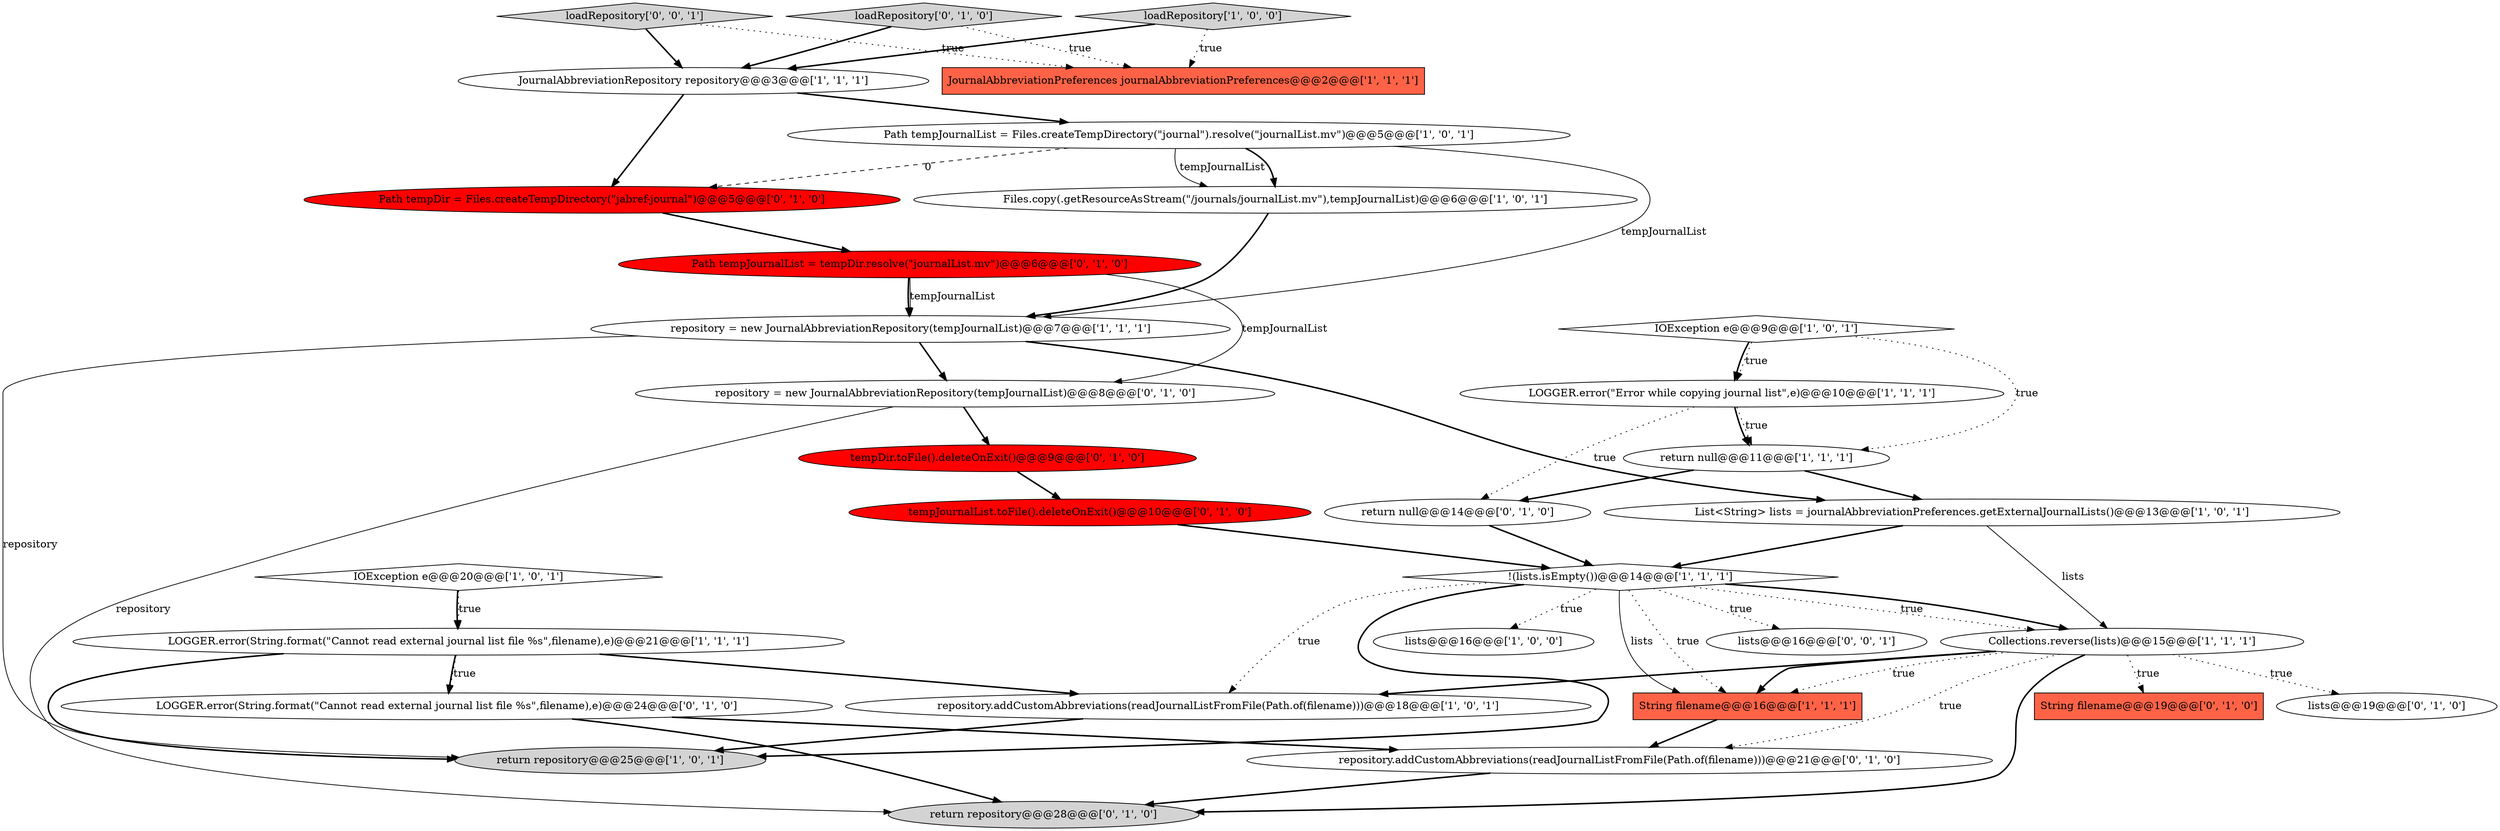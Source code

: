 digraph {
10 [style = filled, label = "LOGGER.error(String.format(\"Cannot read external journal list file %s\",filename),e)@@@21@@@['1', '1', '1']", fillcolor = white, shape = ellipse image = "AAA0AAABBB1BBB"];
11 [style = filled, label = "return null@@@11@@@['1', '1', '1']", fillcolor = white, shape = ellipse image = "AAA0AAABBB1BBB"];
16 [style = filled, label = "Path tempJournalList = Files.createTempDirectory(\"journal\").resolve(\"journalList.mv\")@@@5@@@['1', '0', '1']", fillcolor = white, shape = ellipse image = "AAA0AAABBB1BBB"];
9 [style = filled, label = "lists@@@16@@@['1', '0', '0']", fillcolor = white, shape = ellipse image = "AAA0AAABBB1BBB"];
31 [style = filled, label = "loadRepository['0', '0', '1']", fillcolor = lightgray, shape = diamond image = "AAA0AAABBB3BBB"];
14 [style = filled, label = "IOException e@@@20@@@['1', '0', '1']", fillcolor = white, shape = diamond image = "AAA0AAABBB1BBB"];
4 [style = filled, label = "Files.copy(.getResourceAsStream(\"/journals/journalList.mv\"),tempJournalList)@@@6@@@['1', '0', '1']", fillcolor = white, shape = ellipse image = "AAA0AAABBB1BBB"];
21 [style = filled, label = "return null@@@14@@@['0', '1', '0']", fillcolor = white, shape = ellipse image = "AAA0AAABBB2BBB"];
12 [style = filled, label = "String filename@@@16@@@['1', '1', '1']", fillcolor = tomato, shape = box image = "AAA0AAABBB1BBB"];
18 [style = filled, label = "LOGGER.error(String.format(\"Cannot read external journal list file %s\",filename),e)@@@24@@@['0', '1', '0']", fillcolor = white, shape = ellipse image = "AAA0AAABBB2BBB"];
19 [style = filled, label = "return repository@@@28@@@['0', '1', '0']", fillcolor = lightgray, shape = ellipse image = "AAA0AAABBB2BBB"];
1 [style = filled, label = "IOException e@@@9@@@['1', '0', '1']", fillcolor = white, shape = diamond image = "AAA0AAABBB1BBB"];
17 [style = filled, label = "Collections.reverse(lists)@@@15@@@['1', '1', '1']", fillcolor = white, shape = ellipse image = "AAA0AAABBB1BBB"];
3 [style = filled, label = "JournalAbbreviationRepository repository@@@3@@@['1', '1', '1']", fillcolor = white, shape = ellipse image = "AAA0AAABBB1BBB"];
29 [style = filled, label = "repository = new JournalAbbreviationRepository(tempJournalList)@@@8@@@['0', '1', '0']", fillcolor = white, shape = ellipse image = "AAA0AAABBB2BBB"];
6 [style = filled, label = "repository.addCustomAbbreviations(readJournalListFromFile(Path.of(filename)))@@@18@@@['1', '0', '1']", fillcolor = white, shape = ellipse image = "AAA0AAABBB1BBB"];
5 [style = filled, label = "return repository@@@25@@@['1', '0', '1']", fillcolor = lightgray, shape = ellipse image = "AAA0AAABBB1BBB"];
8 [style = filled, label = "!(lists.isEmpty())@@@14@@@['1', '1', '1']", fillcolor = white, shape = diamond image = "AAA0AAABBB1BBB"];
25 [style = filled, label = "Path tempDir = Files.createTempDirectory(\"jabref-journal\")@@@5@@@['0', '1', '0']", fillcolor = red, shape = ellipse image = "AAA1AAABBB2BBB"];
0 [style = filled, label = "List<String> lists = journalAbbreviationPreferences.getExternalJournalLists()@@@13@@@['1', '0', '1']", fillcolor = white, shape = ellipse image = "AAA0AAABBB1BBB"];
27 [style = filled, label = "tempJournalList.toFile().deleteOnExit()@@@10@@@['0', '1', '0']", fillcolor = red, shape = ellipse image = "AAA1AAABBB2BBB"];
26 [style = filled, label = "Path tempJournalList = tempDir.resolve(\"journalList.mv\")@@@6@@@['0', '1', '0']", fillcolor = red, shape = ellipse image = "AAA1AAABBB2BBB"];
24 [style = filled, label = "loadRepository['0', '1', '0']", fillcolor = lightgray, shape = diamond image = "AAA0AAABBB2BBB"];
28 [style = filled, label = "String filename@@@19@@@['0', '1', '0']", fillcolor = tomato, shape = box image = "AAA0AAABBB2BBB"];
13 [style = filled, label = "JournalAbbreviationPreferences journalAbbreviationPreferences@@@2@@@['1', '1', '1']", fillcolor = tomato, shape = box image = "AAA0AAABBB1BBB"];
22 [style = filled, label = "tempDir.toFile().deleteOnExit()@@@9@@@['0', '1', '0']", fillcolor = red, shape = ellipse image = "AAA1AAABBB2BBB"];
30 [style = filled, label = "lists@@@16@@@['0', '0', '1']", fillcolor = white, shape = ellipse image = "AAA0AAABBB3BBB"];
2 [style = filled, label = "repository = new JournalAbbreviationRepository(tempJournalList)@@@7@@@['1', '1', '1']", fillcolor = white, shape = ellipse image = "AAA0AAABBB1BBB"];
15 [style = filled, label = "loadRepository['1', '0', '0']", fillcolor = lightgray, shape = diamond image = "AAA0AAABBB1BBB"];
7 [style = filled, label = "LOGGER.error(\"Error while copying journal list\",e)@@@10@@@['1', '1', '1']", fillcolor = white, shape = ellipse image = "AAA0AAABBB1BBB"];
20 [style = filled, label = "lists@@@19@@@['0', '1', '0']", fillcolor = white, shape = ellipse image = "AAA0AAABBB2BBB"];
23 [style = filled, label = "repository.addCustomAbbreviations(readJournalListFromFile(Path.of(filename)))@@@21@@@['0', '1', '0']", fillcolor = white, shape = ellipse image = "AAA0AAABBB2BBB"];
16->4 [style = solid, label="tempJournalList"];
17->20 [style = dotted, label="true"];
10->18 [style = dotted, label="true"];
10->18 [style = bold, label=""];
8->12 [style = solid, label="lists"];
8->30 [style = dotted, label="true"];
7->11 [style = bold, label=""];
2->5 [style = solid, label="repository"];
18->23 [style = bold, label=""];
17->6 [style = bold, label=""];
3->25 [style = bold, label=""];
16->25 [style = dashed, label="0"];
11->21 [style = bold, label=""];
26->2 [style = solid, label="tempJournalList"];
1->11 [style = dotted, label="true"];
8->17 [style = dotted, label="true"];
21->8 [style = bold, label=""];
18->19 [style = bold, label=""];
14->10 [style = bold, label=""];
0->17 [style = solid, label="lists"];
4->2 [style = bold, label=""];
3->16 [style = bold, label=""];
15->3 [style = bold, label=""];
1->7 [style = bold, label=""];
10->6 [style = bold, label=""];
17->19 [style = bold, label=""];
14->10 [style = dotted, label="true"];
17->23 [style = dotted, label="true"];
15->13 [style = dotted, label="true"];
1->7 [style = dotted, label="true"];
8->17 [style = bold, label=""];
6->5 [style = bold, label=""];
26->2 [style = bold, label=""];
2->0 [style = bold, label=""];
11->0 [style = bold, label=""];
17->12 [style = bold, label=""];
10->5 [style = bold, label=""];
8->12 [style = dotted, label="true"];
8->5 [style = bold, label=""];
22->27 [style = bold, label=""];
26->29 [style = solid, label="tempJournalList"];
8->6 [style = dotted, label="true"];
7->11 [style = dotted, label="true"];
17->12 [style = dotted, label="true"];
23->19 [style = bold, label=""];
25->26 [style = bold, label=""];
0->8 [style = bold, label=""];
17->28 [style = dotted, label="true"];
29->19 [style = solid, label="repository"];
12->23 [style = bold, label=""];
31->13 [style = dotted, label="true"];
8->9 [style = dotted, label="true"];
29->22 [style = bold, label=""];
16->4 [style = bold, label=""];
31->3 [style = bold, label=""];
2->29 [style = bold, label=""];
7->21 [style = dotted, label="true"];
27->8 [style = bold, label=""];
24->3 [style = bold, label=""];
16->2 [style = solid, label="tempJournalList"];
24->13 [style = dotted, label="true"];
}
